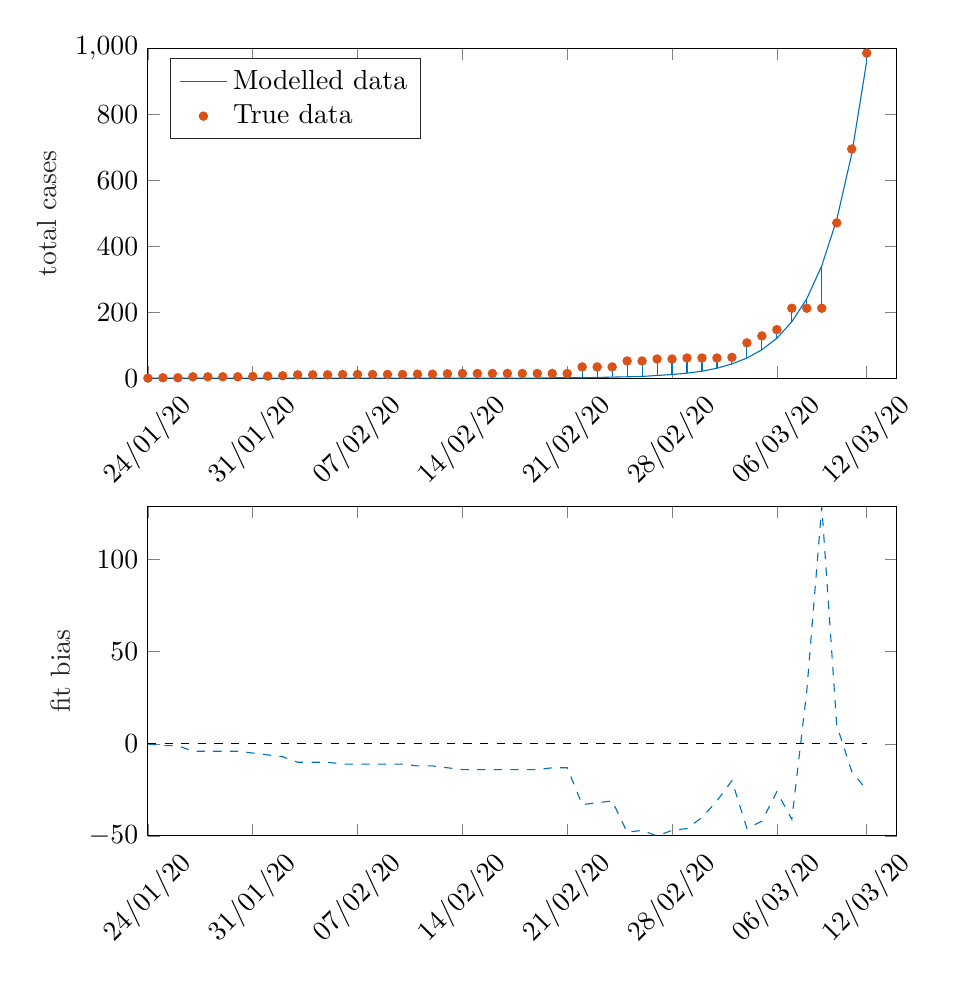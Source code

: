 % This file was created by matlab2tikz.
%
\definecolor{mycolor1}{rgb}{0.0,0.447,0.741}%
\definecolor{mycolor2}{rgb}{0.85,0.325,0.098}%
%
\begin{tikzpicture}

\begin{axis}[%
width=9.509cm,
height=4.186cm,
at={(0cm,5.814cm)},
scale only axis,
xmin=0,
xmax=50,
xtick={0,7,14,21,28,35,42,48},
xticklabels={{24/01/20},{31/01/20},{07/02/20},{14/02/20},{21/02/20},{28/02/20},{06/03/20},{12/03/20}},
xticklabel style={rotate=45},
ymin=0,
ymax=1000,
ylabel style={font=\color{white!15!black}},
ylabel={total cases},
axis background/.style={fill=white},
legend style={at={(0.03,0.97)}, anchor=north west, legend cell align=left, align=left, draw=white!15!black}
]
\addplot [color=mycolor1]
  table[row sep=crcr]{%
0	0\\
1	0\\
2	0\\
3	0\\
4	0\\
5	0\\
6	0\\
7	0\\
8	0\\
9	0\\
10	0\\
11	0\\
12	0\\
13	0\\
14	0\\
15	0\\
16	0\\
17	0\\
18	0\\
19	0\\
20	0\\
21	0\\
22	0\\
23	0\\
24	0\\
25	0\\
26	0\\
27	1\\
28	1\\
29	1\\
30	2\\
31	3\\
32	4\\
33	5\\
34	8\\
35	11\\
36	15\\
37	21\\
38	30\\
39	43\\
40	61\\
41	86\\
42	121\\
43	171\\
44	241\\
45	341\\
46	481\\
47	680\\
48	961\\
};
\addlegendentry{Modelled data}

\addplot[only marks, mark=*, mark options={}, mark size=1.5pt, color=mycolor2, fill=mycolor2] table[row sep=crcr]{%
x	y\\
0	0\\
1	1\\
2	1\\
3	4\\
4	4\\
5	4\\
6	4\\
7	5\\
8	6\\
9	7\\
10	10\\
11	10\\
12	10\\
13	11\\
14	11\\
15	11\\
16	11\\
17	11\\
18	12\\
19	12\\
20	13\\
21	14\\
22	14\\
23	14\\
24	14\\
25	14\\
26	14\\
27	14\\
28	14\\
29	34\\
30	34\\
31	34\\
32	52\\
33	52\\
34	58\\
35	58\\
36	61\\
37	61\\
38	61\\
39	63\\
40	107\\
41	128\\
42	147\\
43	212\\
44	212\\
45	212\\
46	471\\
47	695\\
48	986\\
};
\addlegendentry{True data}

\addplot [color=mycolor1, forget plot]
  table[row sep=crcr]{%
0	0\\
0	0\\
};
\addplot [color=mycolor1, forget plot]
  table[row sep=crcr]{%
1	1\\
1	0\\
};
\addplot [color=mycolor1, forget plot]
  table[row sep=crcr]{%
2	1\\
2	0\\
};
\addplot [color=mycolor1, forget plot]
  table[row sep=crcr]{%
3	4\\
3	0\\
};
\addplot [color=mycolor1, forget plot]
  table[row sep=crcr]{%
4	4\\
4	0\\
};
\addplot [color=mycolor1, forget plot]
  table[row sep=crcr]{%
5	4\\
5	0\\
};
\addplot [color=mycolor1, forget plot]
  table[row sep=crcr]{%
6	4\\
6	0\\
};
\addplot [color=mycolor1, forget plot]
  table[row sep=crcr]{%
7	5\\
7	0\\
};
\addplot [color=mycolor1, forget plot]
  table[row sep=crcr]{%
8	6\\
8	0\\
};
\addplot [color=mycolor1, forget plot]
  table[row sep=crcr]{%
9	7\\
9	0\\
};
\addplot [color=mycolor1, forget plot]
  table[row sep=crcr]{%
10	10\\
10	0\\
};
\addplot [color=mycolor1, forget plot]
  table[row sep=crcr]{%
11	10\\
11	0\\
};
\addplot [color=mycolor1, forget plot]
  table[row sep=crcr]{%
12	10\\
12	0\\
};
\addplot [color=mycolor1, forget plot]
  table[row sep=crcr]{%
13	11\\
13	0\\
};
\addplot [color=mycolor1, forget plot]
  table[row sep=crcr]{%
14	11\\
14	0\\
};
\addplot [color=mycolor1, forget plot]
  table[row sep=crcr]{%
15	11\\
15	0\\
};
\addplot [color=mycolor1, forget plot]
  table[row sep=crcr]{%
16	11\\
16	0\\
};
\addplot [color=mycolor1, forget plot]
  table[row sep=crcr]{%
17	11\\
17	0\\
};
\addplot [color=mycolor1, forget plot]
  table[row sep=crcr]{%
18	12\\
18	0\\
};
\addplot [color=mycolor1, forget plot]
  table[row sep=crcr]{%
19	12\\
19	0\\
};
\addplot [color=mycolor1, forget plot]
  table[row sep=crcr]{%
20	13\\
20	0\\
};
\addplot [color=mycolor1, forget plot]
  table[row sep=crcr]{%
21	14\\
21	0\\
};
\addplot [color=mycolor1, forget plot]
  table[row sep=crcr]{%
22	14\\
22	0\\
};
\addplot [color=mycolor1, forget plot]
  table[row sep=crcr]{%
23	14\\
23	0\\
};
\addplot [color=mycolor1, forget plot]
  table[row sep=crcr]{%
24	14\\
24	0\\
};
\addplot [color=mycolor1, forget plot]
  table[row sep=crcr]{%
25	14\\
25	0\\
};
\addplot [color=mycolor1, forget plot]
  table[row sep=crcr]{%
26	14\\
26	0\\
};
\addplot [color=mycolor1, forget plot]
  table[row sep=crcr]{%
27	14\\
27	1\\
};
\addplot [color=mycolor1, forget plot]
  table[row sep=crcr]{%
28	14\\
28	1\\
};
\addplot [color=mycolor1, forget plot]
  table[row sep=crcr]{%
29	34\\
29	1\\
};
\addplot [color=mycolor1, forget plot]
  table[row sep=crcr]{%
30	34\\
30	2\\
};
\addplot [color=mycolor1, forget plot]
  table[row sep=crcr]{%
31	34\\
31	3\\
};
\addplot [color=mycolor1, forget plot]
  table[row sep=crcr]{%
32	52\\
32	4\\
};
\addplot [color=mycolor1, forget plot]
  table[row sep=crcr]{%
33	52\\
33	5\\
};
\addplot [color=mycolor1, forget plot]
  table[row sep=crcr]{%
34	58\\
34	8\\
};
\addplot [color=mycolor1, forget plot]
  table[row sep=crcr]{%
35	58\\
35	11\\
};
\addplot [color=mycolor1, forget plot]
  table[row sep=crcr]{%
36	61\\
36	15\\
};
\addplot [color=mycolor1, forget plot]
  table[row sep=crcr]{%
37	61\\
37	21\\
};
\addplot [color=mycolor1, forget plot]
  table[row sep=crcr]{%
38	61\\
38	30\\
};
\addplot [color=mycolor1, forget plot]
  table[row sep=crcr]{%
39	63\\
39	43\\
};
\addplot [color=mycolor1, forget plot]
  table[row sep=crcr]{%
40	107\\
40	61\\
};
\addplot [color=mycolor1, forget plot]
  table[row sep=crcr]{%
41	128\\
41	86\\
};
\addplot [color=mycolor1, forget plot]
  table[row sep=crcr]{%
42	147\\
42	121\\
};
\addplot [color=mycolor1, forget plot]
  table[row sep=crcr]{%
43	212\\
43	171\\
};
\addplot [color=mycolor1, forget plot]
  table[row sep=crcr]{%
44	212\\
44	241\\
};
\addplot [color=mycolor1, forget plot]
  table[row sep=crcr]{%
45	212\\
45	341\\
};
\addplot [color=mycolor1, forget plot]
  table[row sep=crcr]{%
46	471\\
46	481\\
};
\addplot [color=mycolor1, forget plot]
  table[row sep=crcr]{%
47	695\\
47	680\\
};
\addplot [color=mycolor1, forget plot]
  table[row sep=crcr]{%
48	986\\
48	961\\
};
\end{axis}

\begin{axis}[%
width=9.509cm,
height=4.186cm,
at={(0cm,0cm)},
scale only axis,
xmin=0,
xmax=50,
xtick={0,7,14,21,28,35,42,48},
xticklabels={{24/01/20},{31/01/20},{07/02/20},{14/02/20},{21/02/20},{28/02/20},{06/03/20},{12/03/20}},
xticklabel style={rotate=45},
ymin=-50,
ymax=129,
ylabel style={font=\color{white!15!black}},
ylabel={fit bias},
axis background/.style={fill=white},
legend style={at={(0.03,0.97)}, anchor=north west, legend cell align=left, align=left, draw=white!15!black}
]
\addplot [color=mycolor1, dashed, forget plot]
  table[row sep=crcr]{%
0	0\\
1	-1\\
2	-1\\
3	-4\\
4	-4\\
5	-4\\
6	-4\\
7	-5\\
8	-6\\
9	-7\\
10	-10\\
11	-10\\
12	-10\\
13	-11\\
14	-11\\
15	-11\\
16	-11\\
17	-11\\
18	-12\\
19	-12\\
20	-13\\
21	-14\\
22	-14\\
23	-14\\
24	-14\\
25	-14\\
26	-14\\
27	-13\\
28	-13\\
29	-33\\
30	-32\\
31	-31\\
32	-48\\
33	-47\\
34	-50\\
35	-47\\
36	-46\\
37	-40\\
38	-31\\
39	-20\\
40	-46\\
41	-42\\
42	-26\\
43	-41\\
44	29\\
45	129\\
46	10\\
47	-15\\
48	-25\\
};
\addplot [color=black, dashed, forget plot]
  table[row sep=crcr]{%
0	0\\
48	0\\
};
\end{axis}
\end{tikzpicture}%